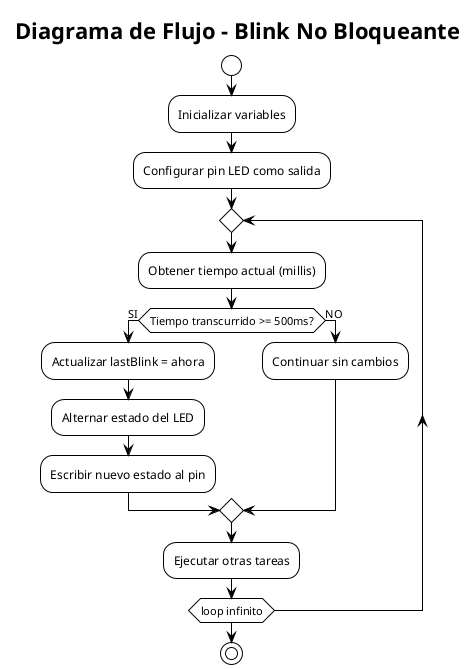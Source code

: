 @startuml blink_no_bloqueante
!theme plain
title Diagrama de Flujo - Blink No Bloqueante

start

:Inicializar variables;

:Configurar pin LED como salida;

repeat
  :Obtener tiempo actual (millis);
  
  if (Tiempo transcurrido >= 500ms?) then (SI)
    :Actualizar lastBlink = ahora;
    
    :Alternar estado del LED;
    
    :Escribir nuevo estado al pin;
    
  else (NO)
    :Continuar sin cambios;
  endif
  
  :Ejecutar otras tareas;

repeat while (loop infinito)

stop

@enduml